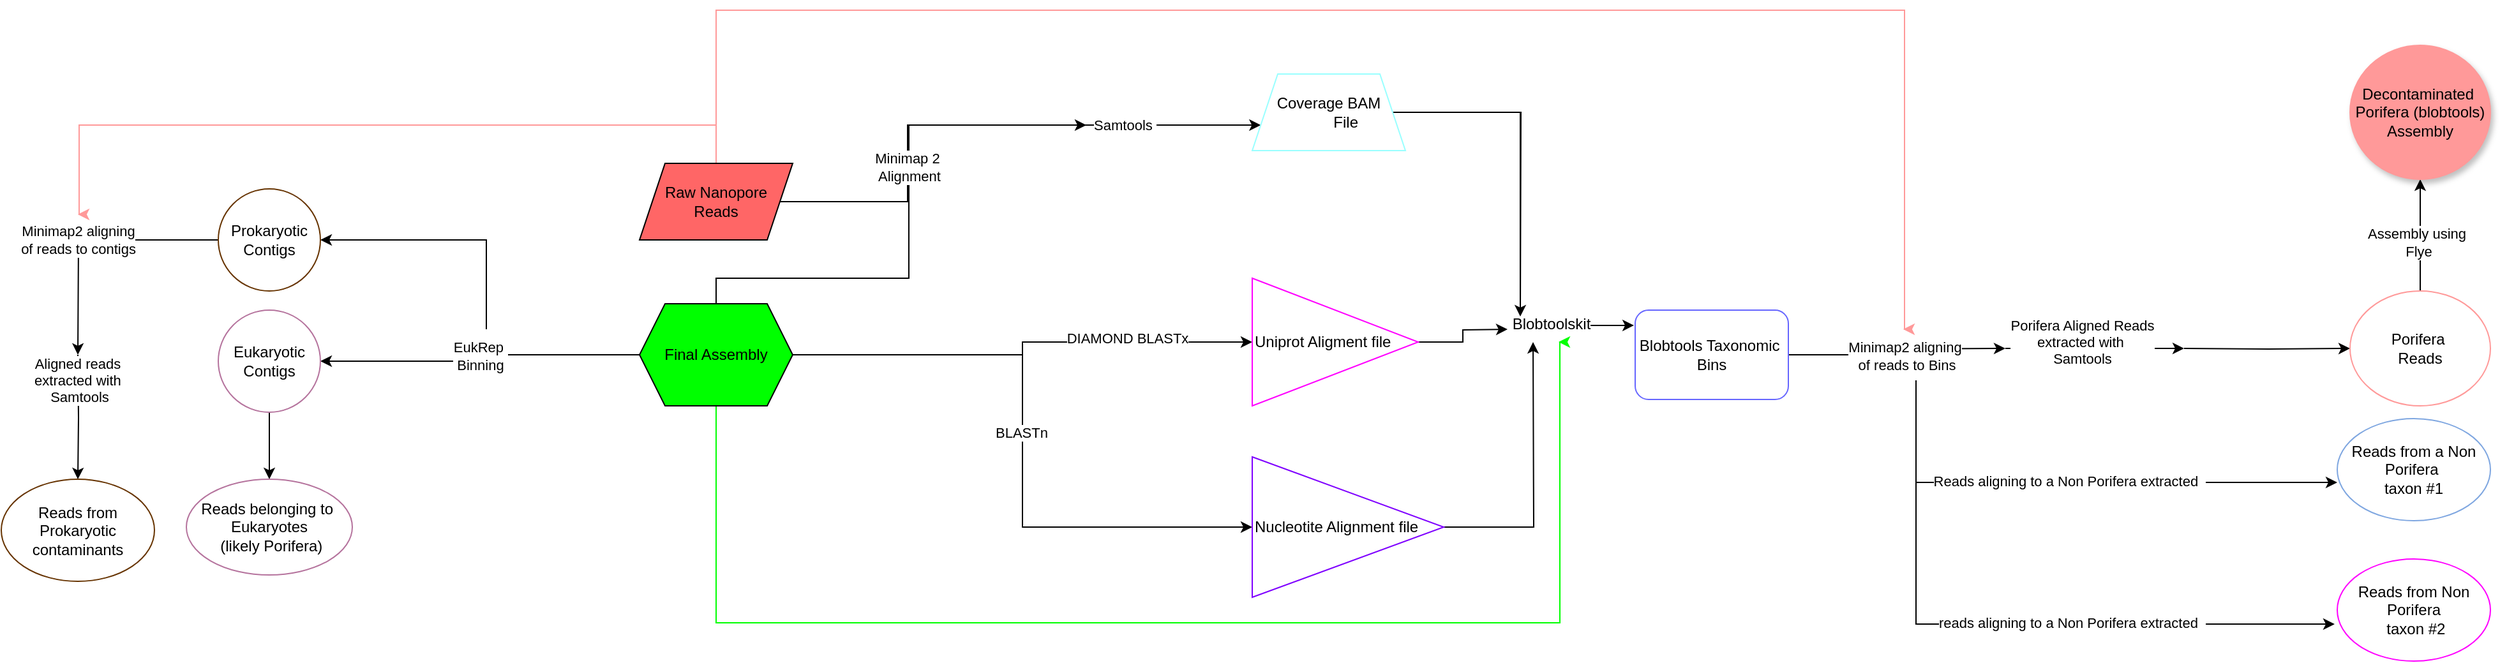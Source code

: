 <mxfile version="24.8.3">
  <diagram id="C5RBs43oDa-KdzZeNtuy" name="Page-1">
    <mxGraphModel dx="2493" dy="1926" grid="1" gridSize="10" guides="1" tooltips="1" connect="1" arrows="1" fold="1" page="1" pageScale="1" pageWidth="827" pageHeight="1169" math="0" shadow="0">
      <root>
        <mxCell id="WIyWlLk6GJQsqaUBKTNV-0" />
        <mxCell id="WIyWlLk6GJQsqaUBKTNV-1" parent="WIyWlLk6GJQsqaUBKTNV-0" />
        <mxCell id="uiax5vh5eEyekC1V7cLu-1" value="" style="edgeStyle=orthogonalEdgeStyle;rounded=0;orthogonalLoop=1;jettySize=auto;html=1;" parent="WIyWlLk6GJQsqaUBKTNV-1" source="uiax5vh5eEyekC1V7cLu-0" target="uiax5vh5eEyekC1V7cLu-16" edge="1">
          <mxGeometry relative="1" as="geometry">
            <mxPoint x="220" y="180" as="targetPoint" />
            <Array as="points">
              <mxPoint x="460" y="70" />
              <mxPoint x="460" y="205" />
            </Array>
          </mxGeometry>
        </mxCell>
        <mxCell id="uiax5vh5eEyekC1V7cLu-13" value="BLASTn" style="edgeLabel;html=1;align=center;verticalAlign=middle;resizable=0;points=[];" parent="uiax5vh5eEyekC1V7cLu-1" vertex="1" connectable="0">
          <mxGeometry x="-0.029" y="-1" relative="1" as="geometry">
            <mxPoint as="offset" />
          </mxGeometry>
        </mxCell>
        <mxCell id="uiax5vh5eEyekC1V7cLu-15" value="" style="edgeStyle=orthogonalEdgeStyle;rounded=0;orthogonalLoop=1;jettySize=auto;html=1;" parent="WIyWlLk6GJQsqaUBKTNV-1" source="uiax5vh5eEyekC1V7cLu-0" target="uiax5vh5eEyekC1V7cLu-14" edge="1">
          <mxGeometry relative="1" as="geometry" />
        </mxCell>
        <mxCell id="uiax5vh5eEyekC1V7cLu-18" value="DIAMOND BLASTx" style="edgeLabel;html=1;align=center;verticalAlign=middle;resizable=0;points=[];" parent="uiax5vh5eEyekC1V7cLu-15" vertex="1" connectable="0">
          <mxGeometry x="0.468" y="3" relative="1" as="geometry">
            <mxPoint as="offset" />
          </mxGeometry>
        </mxCell>
        <mxCell id="uiax5vh5eEyekC1V7cLu-23" value="" style="edgeStyle=orthogonalEdgeStyle;rounded=0;orthogonalLoop=1;jettySize=auto;html=1;" parent="WIyWlLk6GJQsqaUBKTNV-1" source="uiax5vh5eEyekC1V7cLu-0" edge="1">
          <mxGeometry relative="1" as="geometry">
            <mxPoint x="510" y="-110" as="targetPoint" />
            <Array as="points">
              <mxPoint x="220" y="10" />
              <mxPoint x="371" y="10" />
            </Array>
          </mxGeometry>
        </mxCell>
        <mxCell id="uiax5vh5eEyekC1V7cLu-35" value="" style="edgeStyle=orthogonalEdgeStyle;rounded=0;orthogonalLoop=1;jettySize=auto;html=1;strokeColor=#00FF00;fillColor=#00FF00;" parent="WIyWlLk6GJQsqaUBKTNV-1" source="uiax5vh5eEyekC1V7cLu-0" edge="1">
          <mxGeometry relative="1" as="geometry">
            <mxPoint x="880" y="60" as="targetPoint" />
            <Array as="points">
              <mxPoint x="220" y="280" />
              <mxPoint x="881" y="280" />
            </Array>
          </mxGeometry>
        </mxCell>
        <mxCell id="uiax5vh5eEyekC1V7cLu-64" value="" style="edgeStyle=orthogonalEdgeStyle;rounded=0;orthogonalLoop=1;jettySize=auto;html=1;" parent="WIyWlLk6GJQsqaUBKTNV-1" source="uiax5vh5eEyekC1V7cLu-0" target="uiax5vh5eEyekC1V7cLu-63" edge="1">
          <mxGeometry relative="1" as="geometry" />
        </mxCell>
        <mxCell id="uiax5vh5eEyekC1V7cLu-65" value="EukRep&amp;nbsp;&lt;div&gt;Binning&lt;/div&gt;" style="edgeLabel;html=1;align=center;verticalAlign=middle;resizable=0;points=[];" parent="uiax5vh5eEyekC1V7cLu-64" vertex="1" connectable="0">
          <mxGeometry x="-0.017" relative="1" as="geometry">
            <mxPoint as="offset" />
          </mxGeometry>
        </mxCell>
        <mxCell id="uiax5vh5eEyekC1V7cLu-0" value="Final Assembly" style="shape=hexagon;perimeter=hexagonPerimeter2;whiteSpace=wrap;html=1;fixedSize=1;fillColor=#00FF00;" parent="WIyWlLk6GJQsqaUBKTNV-1" vertex="1">
          <mxGeometry x="160" y="30" width="120" height="80" as="geometry" />
        </mxCell>
        <mxCell id="uiax5vh5eEyekC1V7cLu-10" value="" style="edgeStyle=orthogonalEdgeStyle;rounded=0;orthogonalLoop=1;jettySize=auto;html=1;" parent="WIyWlLk6GJQsqaUBKTNV-1" source="uiax5vh5eEyekC1V7cLu-2" target="uiax5vh5eEyekC1V7cLu-6" edge="1">
          <mxGeometry relative="1" as="geometry">
            <mxPoint x="550" as="targetPoint" />
            <Array as="points">
              <mxPoint x="370" y="-50" />
              <mxPoint x="370" y="-110" />
            </Array>
          </mxGeometry>
        </mxCell>
        <mxCell id="uiax5vh5eEyekC1V7cLu-39" value="Minimap 2&amp;nbsp;&lt;div&gt;Alignment&lt;/div&gt;" style="edgeLabel;html=1;align=center;verticalAlign=middle;resizable=0;points=[];" parent="uiax5vh5eEyekC1V7cLu-10" vertex="1" connectable="0">
          <mxGeometry x="-0.418" y="-1" relative="1" as="geometry">
            <mxPoint as="offset" />
          </mxGeometry>
        </mxCell>
        <mxCell id="uiax5vh5eEyekC1V7cLu-40" value="Samtools&amp;nbsp;" style="edgeLabel;html=1;align=center;verticalAlign=middle;resizable=0;points=[];" parent="uiax5vh5eEyekC1V7cLu-10" vertex="1" connectable="0">
          <mxGeometry x="0.534" y="-2" relative="1" as="geometry">
            <mxPoint x="-5" y="-2" as="offset" />
          </mxGeometry>
        </mxCell>
        <mxCell id="uiax5vh5eEyekC1V7cLu-45" value="" style="edgeStyle=orthogonalEdgeStyle;rounded=0;orthogonalLoop=1;jettySize=auto;html=1;strokeColor=#FF9999;fillColor=#FF9999;" parent="WIyWlLk6GJQsqaUBKTNV-1" source="uiax5vh5eEyekC1V7cLu-2" edge="1">
          <mxGeometry relative="1" as="geometry">
            <mxPoint x="1150" y="50" as="targetPoint" />
            <Array as="points">
              <mxPoint x="220" y="-200" />
              <mxPoint x="1151" y="-200" />
            </Array>
          </mxGeometry>
        </mxCell>
        <mxCell id="uiax5vh5eEyekC1V7cLu-73" value="" style="edgeStyle=orthogonalEdgeStyle;rounded=0;orthogonalLoop=1;jettySize=auto;html=1;strokeColor=#FF9999;" parent="WIyWlLk6GJQsqaUBKTNV-1" source="uiax5vh5eEyekC1V7cLu-2" edge="1">
          <mxGeometry relative="1" as="geometry">
            <mxPoint x="-280" y="-40" as="targetPoint" />
            <Array as="points">
              <mxPoint x="220" y="-110" />
              <mxPoint x="-279" y="-110" />
            </Array>
          </mxGeometry>
        </mxCell>
        <mxCell id="uiax5vh5eEyekC1V7cLu-2" value="Raw Nanopore Reads" style="shape=parallelogram;perimeter=parallelogramPerimeter;whiteSpace=wrap;html=1;fixedSize=1;strokeColor=#000000;fillColor=#FF6666;" parent="WIyWlLk6GJQsqaUBKTNV-1" vertex="1">
          <mxGeometry x="160" y="-80" width="120" height="60" as="geometry" />
        </mxCell>
        <mxCell id="uiax5vh5eEyekC1V7cLu-25" value="" style="edgeStyle=orthogonalEdgeStyle;rounded=0;orthogonalLoop=1;jettySize=auto;html=1;entryX=-0.008;entryY=0.171;entryDx=0;entryDy=0;entryPerimeter=0;" parent="WIyWlLk6GJQsqaUBKTNV-1" source="uiax5vh5eEyekC1V7cLu-6" target="uiax5vh5eEyekC1V7cLu-24" edge="1">
          <mxGeometry relative="1" as="geometry">
            <mxPoint x="860" y="50" as="targetPoint" />
          </mxGeometry>
        </mxCell>
        <mxCell id="uiax5vh5eEyekC1V7cLu-33" value="&lt;font style=&quot;font-size: 12px;&quot;&gt;Blobtoolskit&lt;/font&gt;" style="edgeLabel;html=1;align=center;verticalAlign=middle;resizable=0;points=[];" parent="uiax5vh5eEyekC1V7cLu-25" vertex="1" connectable="0">
          <mxGeometry x="0.635" y="1" relative="1" as="geometry">
            <mxPoint as="offset" />
          </mxGeometry>
        </mxCell>
        <mxCell id="uiax5vh5eEyekC1V7cLu-37" value="" style="edgeStyle=orthogonalEdgeStyle;rounded=0;orthogonalLoop=1;jettySize=auto;html=1;" parent="WIyWlLk6GJQsqaUBKTNV-1" source="uiax5vh5eEyekC1V7cLu-6" edge="1">
          <mxGeometry relative="1" as="geometry">
            <mxPoint x="850" y="40" as="targetPoint" />
          </mxGeometry>
        </mxCell>
        <mxCell id="uiax5vh5eEyekC1V7cLu-6" value="Coverage BAM &lt;span style=&quot;white-space: pre;&quot;&gt;&#x9;&lt;/span&gt;File" style="shape=trapezoid;perimeter=trapezoidPerimeter;whiteSpace=wrap;html=1;fixedSize=1;strokeColor=#99FFFF;" parent="WIyWlLk6GJQsqaUBKTNV-1" vertex="1">
          <mxGeometry x="640" y="-150" width="120" height="60" as="geometry" />
        </mxCell>
        <mxCell id="uiax5vh5eEyekC1V7cLu-31" value="" style="edgeStyle=orthogonalEdgeStyle;rounded=0;orthogonalLoop=1;jettySize=auto;html=1;" parent="WIyWlLk6GJQsqaUBKTNV-1" source="uiax5vh5eEyekC1V7cLu-14" edge="1">
          <mxGeometry relative="1" as="geometry">
            <mxPoint x="840" y="50" as="targetPoint" />
          </mxGeometry>
        </mxCell>
        <mxCell id="uiax5vh5eEyekC1V7cLu-14" value="Uniprot Aligment file" style="triangle;whiteSpace=wrap;html=1;align=left;strokeColor=#FF00FF;" parent="WIyWlLk6GJQsqaUBKTNV-1" vertex="1">
          <mxGeometry x="640" y="10" width="130" height="100" as="geometry" />
        </mxCell>
        <mxCell id="uiax5vh5eEyekC1V7cLu-32" value="" style="edgeStyle=orthogonalEdgeStyle;rounded=0;orthogonalLoop=1;jettySize=auto;html=1;" parent="WIyWlLk6GJQsqaUBKTNV-1" source="uiax5vh5eEyekC1V7cLu-16" edge="1">
          <mxGeometry relative="1" as="geometry">
            <mxPoint x="860" y="60" as="targetPoint" />
          </mxGeometry>
        </mxCell>
        <mxCell id="uiax5vh5eEyekC1V7cLu-16" value="Nucleotite Alignment file" style="triangle;whiteSpace=wrap;html=1;align=left;strokeColor=#7F00FF;" parent="WIyWlLk6GJQsqaUBKTNV-1" vertex="1">
          <mxGeometry x="640" y="150" width="150" height="110" as="geometry" />
        </mxCell>
        <mxCell id="uiax5vh5eEyekC1V7cLu-42" value="" style="edgeStyle=orthogonalEdgeStyle;rounded=0;orthogonalLoop=1;jettySize=auto;html=1;" parent="WIyWlLk6GJQsqaUBKTNV-1" source="uiax5vh5eEyekC1V7cLu-24" edge="1">
          <mxGeometry relative="1" as="geometry">
            <mxPoint x="1230" y="65" as="targetPoint" />
          </mxGeometry>
        </mxCell>
        <mxCell id="uiax5vh5eEyekC1V7cLu-46" value="Minimap2 aligning&lt;div&gt;&amp;nbsp;of reads to Bins&lt;/div&gt;" style="edgeLabel;html=1;align=center;verticalAlign=middle;resizable=0;points=[];" parent="uiax5vh5eEyekC1V7cLu-42" vertex="1" connectable="0">
          <mxGeometry x="0.087" relative="1" as="geometry">
            <mxPoint y="5" as="offset" />
          </mxGeometry>
        </mxCell>
        <mxCell id="uiax5vh5eEyekC1V7cLu-24" value="Blobtools Taxonomic&amp;nbsp;&lt;div&gt;&lt;span style=&quot;background-color: initial;&quot;&gt;Bins&lt;/span&gt;&lt;/div&gt;" style="rounded=1;whiteSpace=wrap;html=1;strokeColor=#6666FF;" parent="WIyWlLk6GJQsqaUBKTNV-1" vertex="1">
          <mxGeometry x="940" y="35" width="120" height="70" as="geometry" />
        </mxCell>
        <mxCell id="uiax5vh5eEyekC1V7cLu-48" value="" style="edgeStyle=orthogonalEdgeStyle;rounded=0;orthogonalLoop=1;jettySize=auto;html=1;" parent="WIyWlLk6GJQsqaUBKTNV-1" edge="1">
          <mxGeometry relative="1" as="geometry">
            <mxPoint x="1230" y="65" as="sourcePoint" />
            <mxPoint x="1370" y="65" as="targetPoint" />
          </mxGeometry>
        </mxCell>
        <mxCell id="uiax5vh5eEyekC1V7cLu-49" value="Porifera Aligned Reads&lt;div&gt;extracted with&amp;nbsp;&lt;/div&gt;&lt;div&gt;Samtools&lt;/div&gt;" style="edgeLabel;html=1;align=center;verticalAlign=middle;resizable=0;points=[];" parent="uiax5vh5eEyekC1V7cLu-48" vertex="1" connectable="0">
          <mxGeometry x="-0.489" y="1" relative="1" as="geometry">
            <mxPoint x="24" y="-4" as="offset" />
          </mxGeometry>
        </mxCell>
        <mxCell id="uiax5vh5eEyekC1V7cLu-51" value="" style="edgeStyle=orthogonalEdgeStyle;rounded=0;orthogonalLoop=1;jettySize=auto;html=1;" parent="WIyWlLk6GJQsqaUBKTNV-1" target="uiax5vh5eEyekC1V7cLu-50" edge="1">
          <mxGeometry relative="1" as="geometry">
            <mxPoint x="1370" y="65" as="sourcePoint" />
          </mxGeometry>
        </mxCell>
        <mxCell id="uiax5vh5eEyekC1V7cLu-85" value="" style="edgeStyle=orthogonalEdgeStyle;rounded=0;orthogonalLoop=1;jettySize=auto;html=1;" parent="WIyWlLk6GJQsqaUBKTNV-1" source="uiax5vh5eEyekC1V7cLu-50" target="uiax5vh5eEyekC1V7cLu-84" edge="1">
          <mxGeometry relative="1" as="geometry" />
        </mxCell>
        <mxCell id="uiax5vh5eEyekC1V7cLu-86" value="Assembly using&lt;div&gt;&amp;nbsp;Flye&lt;/div&gt;" style="edgeLabel;html=1;align=center;verticalAlign=middle;resizable=0;points=[];" parent="uiax5vh5eEyekC1V7cLu-85" vertex="1" connectable="0">
          <mxGeometry x="-0.12" y="3" relative="1" as="geometry">
            <mxPoint as="offset" />
          </mxGeometry>
        </mxCell>
        <mxCell id="uiax5vh5eEyekC1V7cLu-50" value="&lt;div&gt;Porifera&amp;nbsp;&lt;/div&gt;&lt;div&gt;Reads&lt;/div&gt;" style="ellipse;whiteSpace=wrap;html=1;rounded=1;strokeColor=#FF9999;fillColor=#FFFFFF;" parent="WIyWlLk6GJQsqaUBKTNV-1" vertex="1">
          <mxGeometry x="1500" y="20" width="110" height="90" as="geometry" />
        </mxCell>
        <mxCell id="uiax5vh5eEyekC1V7cLu-56" value="" style="endArrow=classic;html=1;rounded=0;entryX=0;entryY=0.625;entryDx=0;entryDy=0;entryPerimeter=0;" parent="WIyWlLk6GJQsqaUBKTNV-1" target="uiax5vh5eEyekC1V7cLu-59" edge="1">
          <mxGeometry width="50" height="50" relative="1" as="geometry">
            <mxPoint x="1160" y="90" as="sourcePoint" />
            <mxPoint x="1460" y="171" as="targetPoint" />
            <Array as="points">
              <mxPoint x="1160" y="90" />
              <mxPoint x="1160" y="120" />
              <mxPoint x="1160" y="170" />
            </Array>
          </mxGeometry>
        </mxCell>
        <mxCell id="uiax5vh5eEyekC1V7cLu-58" value="Reads aligning to a Non Porifera extracted&amp;nbsp;&amp;nbsp;" style="edgeLabel;html=1;align=center;verticalAlign=middle;resizable=0;points=[];" parent="uiax5vh5eEyekC1V7cLu-56" vertex="1" connectable="0">
          <mxGeometry x="0.062" y="1" relative="1" as="geometry">
            <mxPoint x="-18" as="offset" />
          </mxGeometry>
        </mxCell>
        <mxCell id="uiax5vh5eEyekC1V7cLu-59" value="Reads from a Non Porifera&amp;nbsp;&lt;div&gt;taxon #1&lt;/div&gt;" style="ellipse;whiteSpace=wrap;html=1;strokeColor=#7EA6E0;" parent="WIyWlLk6GJQsqaUBKTNV-1" vertex="1">
          <mxGeometry x="1490" y="120" width="120" height="80" as="geometry" />
        </mxCell>
        <mxCell id="uiax5vh5eEyekC1V7cLu-60" value="" style="endArrow=classic;html=1;rounded=0;entryX=-0.017;entryY=0.638;entryDx=0;entryDy=0;entryPerimeter=0;" parent="WIyWlLk6GJQsqaUBKTNV-1" target="uiax5vh5eEyekC1V7cLu-62" edge="1">
          <mxGeometry width="50" height="50" relative="1" as="geometry">
            <mxPoint x="1160" y="170" as="sourcePoint" />
            <mxPoint x="1500" y="281" as="targetPoint" />
            <Array as="points">
              <mxPoint x="1160" y="230" />
              <mxPoint x="1160" y="281" />
            </Array>
          </mxGeometry>
        </mxCell>
        <mxCell id="uiax5vh5eEyekC1V7cLu-61" value="reads aligning to a Non Porifera extracted&amp;nbsp;&amp;nbsp;" style="edgeLabel;html=1;align=center;verticalAlign=middle;resizable=0;points=[];" parent="uiax5vh5eEyekC1V7cLu-60" vertex="1" connectable="0">
          <mxGeometry x="0.062" y="1" relative="1" as="geometry">
            <mxPoint as="offset" />
          </mxGeometry>
        </mxCell>
        <mxCell id="uiax5vh5eEyekC1V7cLu-62" value="Reads from Non Porifera&lt;div&gt;&amp;nbsp;taxon #2&lt;/div&gt;" style="ellipse;whiteSpace=wrap;html=1;strokeColor=#FF00FF;" parent="WIyWlLk6GJQsqaUBKTNV-1" vertex="1">
          <mxGeometry x="1490" y="230" width="120" height="80" as="geometry" />
        </mxCell>
        <mxCell id="uiax5vh5eEyekC1V7cLu-76" value="" style="edgeStyle=orthogonalEdgeStyle;rounded=0;orthogonalLoop=1;jettySize=auto;html=1;" parent="WIyWlLk6GJQsqaUBKTNV-1" target="uiax5vh5eEyekC1V7cLu-87" edge="1">
          <mxGeometry relative="1" as="geometry">
            <mxPoint x="-280" y="70" as="sourcePoint" />
            <mxPoint x="-280" y="170" as="targetPoint" />
          </mxGeometry>
        </mxCell>
        <mxCell id="uiax5vh5eEyekC1V7cLu-79" value="Aligned reads&amp;nbsp;&lt;div&gt;extracted with&amp;nbsp;&lt;/div&gt;&lt;div&gt;Samtools&lt;/div&gt;" style="edgeLabel;html=1;align=center;verticalAlign=middle;resizable=0;points=[];" parent="uiax5vh5eEyekC1V7cLu-76" vertex="1" connectable="0">
          <mxGeometry x="-0.78" y="1" relative="1" as="geometry">
            <mxPoint y="9" as="offset" />
          </mxGeometry>
        </mxCell>
        <mxCell id="uiax5vh5eEyekC1V7cLu-89" value="" style="edgeStyle=orthogonalEdgeStyle;rounded=0;orthogonalLoop=1;jettySize=auto;html=1;" parent="WIyWlLk6GJQsqaUBKTNV-1" source="uiax5vh5eEyekC1V7cLu-63" target="uiax5vh5eEyekC1V7cLu-88" edge="1">
          <mxGeometry relative="1" as="geometry" />
        </mxCell>
        <mxCell id="uiax5vh5eEyekC1V7cLu-63" value="Eukaryotic&lt;div&gt;Contigs&lt;/div&gt;" style="ellipse;whiteSpace=wrap;html=1;fillColor=#FFFFFF;strokeColor=#B5739D;" parent="WIyWlLk6GJQsqaUBKTNV-1" vertex="1">
          <mxGeometry x="-170" y="35" width="80" height="80" as="geometry" />
        </mxCell>
        <mxCell id="uiax5vh5eEyekC1V7cLu-66" value="" style="endArrow=classic;html=1;rounded=0;entryX=1;entryY=0.5;entryDx=0;entryDy=0;entryPerimeter=0;" parent="WIyWlLk6GJQsqaUBKTNV-1" target="uiax5vh5eEyekC1V7cLu-67" edge="1">
          <mxGeometry width="50" height="50" relative="1" as="geometry">
            <mxPoint x="40" y="50" as="sourcePoint" />
            <mxPoint x="-90" y="-20" as="targetPoint" />
            <Array as="points">
              <mxPoint x="40" y="-20" />
            </Array>
          </mxGeometry>
        </mxCell>
        <mxCell id="uiax5vh5eEyekC1V7cLu-71" value="" style="edgeStyle=orthogonalEdgeStyle;rounded=0;orthogonalLoop=1;jettySize=auto;html=1;" parent="WIyWlLk6GJQsqaUBKTNV-1" source="uiax5vh5eEyekC1V7cLu-67" edge="1">
          <mxGeometry relative="1" as="geometry">
            <mxPoint x="-280" y="70" as="targetPoint" />
          </mxGeometry>
        </mxCell>
        <mxCell id="uiax5vh5eEyekC1V7cLu-74" value="Minimap2 aligning&lt;div&gt;of reads to contigs&lt;/div&gt;" style="edgeLabel;html=1;align=center;verticalAlign=middle;resizable=0;points=[];" parent="uiax5vh5eEyekC1V7cLu-71" vertex="1" connectable="0">
          <mxGeometry x="-0.405" y="2" relative="1" as="geometry">
            <mxPoint x="-51" y="-2" as="offset" />
          </mxGeometry>
        </mxCell>
        <mxCell id="uiax5vh5eEyekC1V7cLu-67" value="Prokaryotic&lt;div&gt;Contigs&lt;/div&gt;" style="ellipse;whiteSpace=wrap;html=1;aspect=fixed;strokeColor=#663300;" parent="WIyWlLk6GJQsqaUBKTNV-1" vertex="1">
          <mxGeometry x="-170" y="-60" width="80" height="80" as="geometry" />
        </mxCell>
        <mxCell id="uiax5vh5eEyekC1V7cLu-84" value="Decontaminated&amp;nbsp;&lt;div&gt;Porifera (blobtools)&lt;/div&gt;&lt;div&gt;Assembly&lt;/div&gt;" style="ellipse;whiteSpace=wrap;html=1;fillColor=#FF9999;strokeColor=#FF9999;rounded=1;shadow=1;" parent="WIyWlLk6GJQsqaUBKTNV-1" vertex="1">
          <mxGeometry x="1500" y="-172.5" width="110" height="105" as="geometry" />
        </mxCell>
        <mxCell id="uiax5vh5eEyekC1V7cLu-87" value="Reads from Prokaryotic contaminants" style="ellipse;whiteSpace=wrap;html=1;strokeColor=#663300;" parent="WIyWlLk6GJQsqaUBKTNV-1" vertex="1">
          <mxGeometry x="-340" y="167.5" width="120" height="80" as="geometry" />
        </mxCell>
        <mxCell id="uiax5vh5eEyekC1V7cLu-88" value="Reads belonging to&amp;nbsp;&lt;div&gt;Eukaryotes&lt;/div&gt;&lt;div&gt;&amp;nbsp;(likely Porifera)&lt;/div&gt;" style="ellipse;whiteSpace=wrap;html=1;fillColor=#FFFFFF;strokeColor=#B5739D;" parent="WIyWlLk6GJQsqaUBKTNV-1" vertex="1">
          <mxGeometry x="-195" y="167.5" width="130" height="75" as="geometry" />
        </mxCell>
      </root>
    </mxGraphModel>
  </diagram>
</mxfile>
